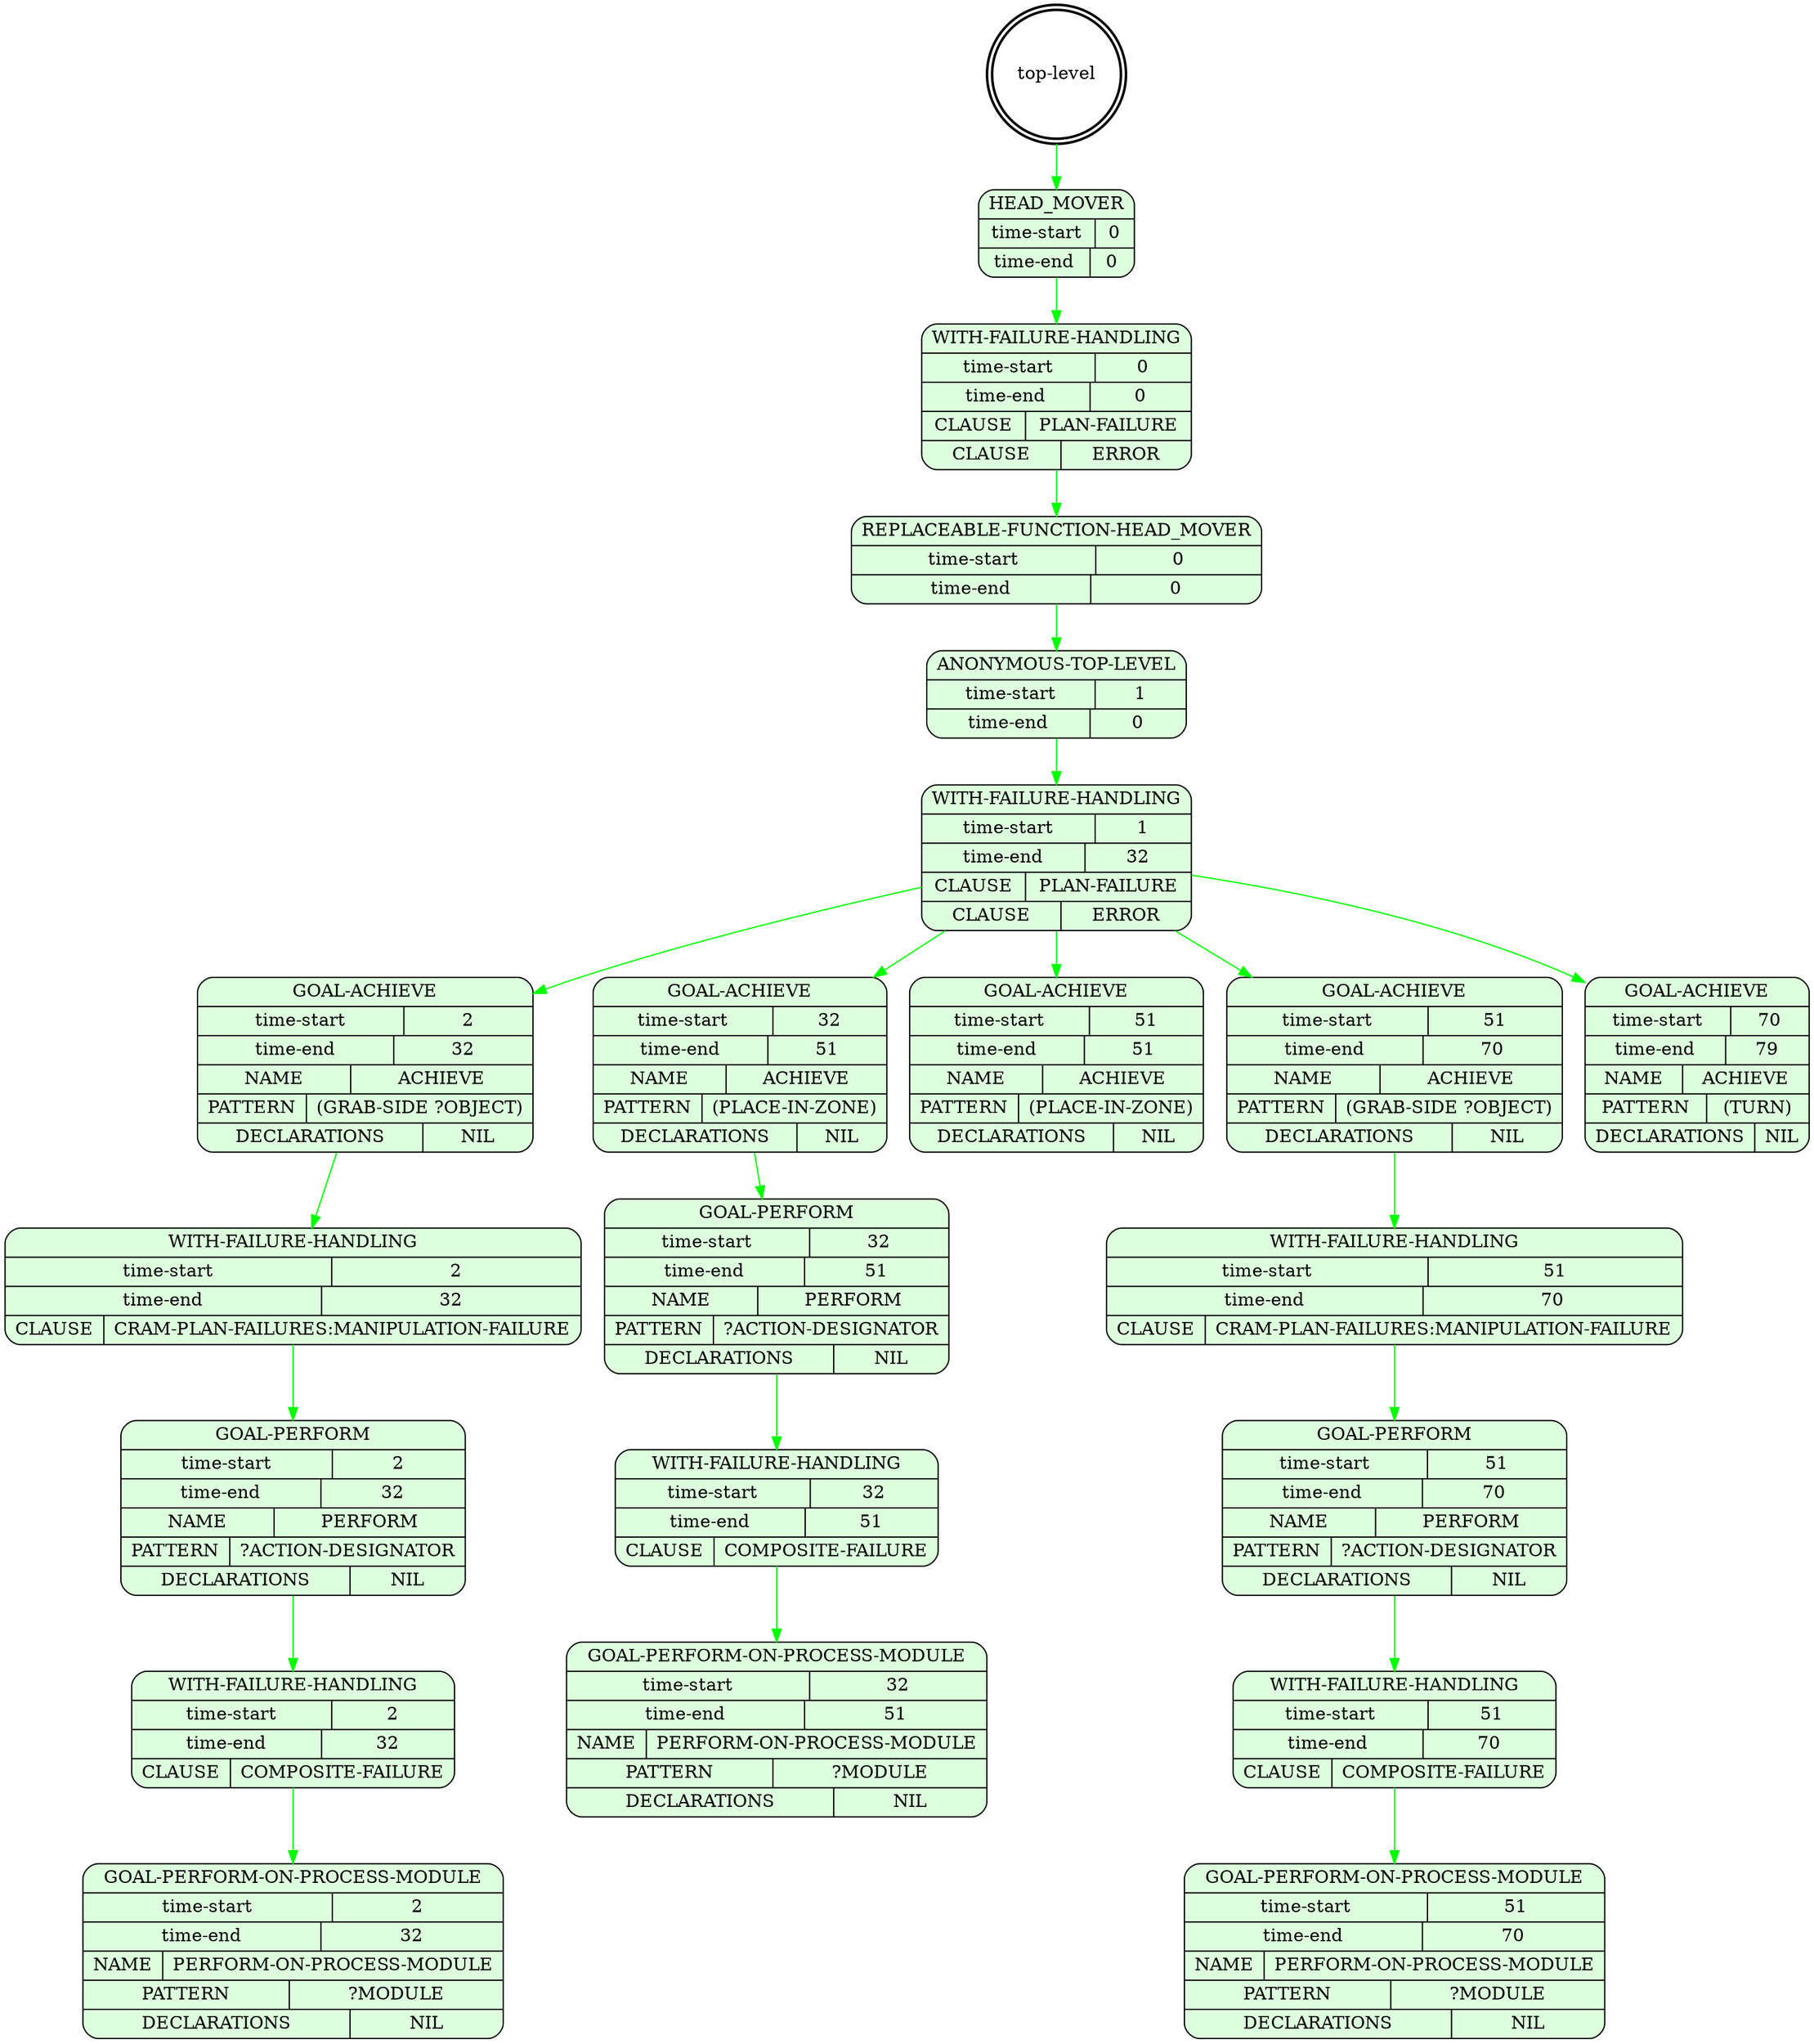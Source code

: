 digraph plangraph_tUqc7EN6ab1wsxVz {
  node_mrzSq3WhgX8b0GUa [shape=doublecircle, style=bold, label="top-level"];

  node_TRKEDksgGqQcIduV [shape=Mrecord, style=filled, fillcolor="#ddffdd", label="{HEAD_MOVER|{time-start | 0}|{time-end | 0}}"];
  edge [color="green", label=""];
  node_mrzSq3WhgX8b0GUa -> node_TRKEDksgGqQcIduV;

  node_aT69xXTlmj5gwIc9 [shape=Mrecord, style=filled, fillcolor="#ddffdd", label="{WITH-FAILURE-HANDLING|{time-start | 0}|{time-end | 0}|{CLAUSE | PLAN-FAILURE}|{CLAUSE | ERROR}}"];
  edge [color="green", label=""];
  node_TRKEDksgGqQcIduV -> node_aT69xXTlmj5gwIc9;

  node_lvD8ul818ao0cndl [shape=Mrecord, style=filled, fillcolor="#ddffdd", label="{REPLACEABLE-FUNCTION-HEAD_MOVER|{time-start | 0}|{time-end | 0}}"];
  edge [color="green", label=""];
  node_aT69xXTlmj5gwIc9 -> node_lvD8ul818ao0cndl;

  node_KTYE2SgvUC9NaoR3 [shape=Mrecord, style=filled, fillcolor="#ddffdd", label="{ANONYMOUS-TOP-LEVEL|{time-start | 1}|{time-end | 0}}"];
  edge [color="green", label=""];
  node_lvD8ul818ao0cndl -> node_KTYE2SgvUC9NaoR3;

  node_IWtJxCyz3FvZsnuy [shape=Mrecord, style=filled, fillcolor="#ddffdd", label="{WITH-FAILURE-HANDLING|{time-start | 1}|{time-end | 32}|{CLAUSE | PLAN-FAILURE}|{CLAUSE | ERROR}}"];
  edge [color="green", label=""];
  node_KTYE2SgvUC9NaoR3 -> node_IWtJxCyz3FvZsnuy;

  node_ZoIEMs5C2YxdGCsw [shape=Mrecord, style=filled, fillcolor="#ddffdd", label="{GOAL-ACHIEVE|{time-start | 2}|{time-end | 32}|{NAME | ACHIEVE}|{PATTERN | (GRAB-SIDE ?OBJECT)}|{DECLARATIONS | NIL}}"];
  edge [color="green", label=""];
  node_IWtJxCyz3FvZsnuy -> node_ZoIEMs5C2YxdGCsw;

  node_k8eiCFPpMCH0TelP [shape=Mrecord, style=filled, fillcolor="#ddffdd", label="{WITH-FAILURE-HANDLING|{time-start | 2}|{time-end | 32}|{CLAUSE | CRAM-PLAN-FAILURES:MANIPULATION-FAILURE}}"];
  edge [color="green", label=""];
  node_ZoIEMs5C2YxdGCsw -> node_k8eiCFPpMCH0TelP;

  node_v3USoBTdHLjA6eY7 [shape=Mrecord, style=filled, fillcolor="#ddffdd", label="{GOAL-PERFORM|{time-start | 2}|{time-end | 32}|{NAME | PERFORM}|{PATTERN | ?ACTION-DESIGNATOR}|{DECLARATIONS | NIL}}"];
  edge [color="green", label=""];
  node_k8eiCFPpMCH0TelP -> node_v3USoBTdHLjA6eY7;

  node_BnNnKeOUSkeqVx6V [shape=Mrecord, style=filled, fillcolor="#ddffdd", label="{WITH-FAILURE-HANDLING|{time-start | 2}|{time-end | 32}|{CLAUSE | COMPOSITE-FAILURE}}"];
  edge [color="green", label=""];
  node_v3USoBTdHLjA6eY7 -> node_BnNnKeOUSkeqVx6V;

  node_64QKGQhDIsdfMMEA [shape=Mrecord, style=filled, fillcolor="#ddffdd", label="{GOAL-PERFORM-ON-PROCESS-MODULE|{time-start | 2}|{time-end | 32}|{NAME | PERFORM-ON-PROCESS-MODULE}|{PATTERN | ?MODULE}|{DECLARATIONS | NIL}}"];
  edge [color="green", label=""];
  node_BnNnKeOUSkeqVx6V -> node_64QKGQhDIsdfMMEA;

  node_N0oJ5RchA3CgyJ54 [shape=Mrecord, style=filled, fillcolor="#ddffdd", label="{GOAL-ACHIEVE|{time-start | 32}|{time-end | 51}|{NAME | ACHIEVE}|{PATTERN | (PLACE-IN-ZONE)}|{DECLARATIONS | NIL}}"];
  edge [color="green", label=""];
  node_IWtJxCyz3FvZsnuy -> node_N0oJ5RchA3CgyJ54;

  node_HRGafgpRlav598Lr [shape=Mrecord, style=filled, fillcolor="#ddffdd", label="{GOAL-PERFORM|{time-start | 32}|{time-end | 51}|{NAME | PERFORM}|{PATTERN | ?ACTION-DESIGNATOR}|{DECLARATIONS | NIL}}"];
  edge [color="green", label=""];
  node_N0oJ5RchA3CgyJ54 -> node_HRGafgpRlav598Lr;

  node_cC34JyW6FrwHjOsW [shape=Mrecord, style=filled, fillcolor="#ddffdd", label="{WITH-FAILURE-HANDLING|{time-start | 32}|{time-end | 51}|{CLAUSE | COMPOSITE-FAILURE}}"];
  edge [color="green", label=""];
  node_HRGafgpRlav598Lr -> node_cC34JyW6FrwHjOsW;

  node_yOZntB2dfz0IEjd5 [shape=Mrecord, style=filled, fillcolor="#ddffdd", label="{GOAL-PERFORM-ON-PROCESS-MODULE|{time-start | 32}|{time-end | 51}|{NAME | PERFORM-ON-PROCESS-MODULE}|{PATTERN | ?MODULE}|{DECLARATIONS | NIL}}"];
  edge [color="green", label=""];
  node_cC34JyW6FrwHjOsW -> node_yOZntB2dfz0IEjd5;

  node_cmXLc2IDbpMmidbN [shape=Mrecord, style=filled, fillcolor="#ddffdd", label="{GOAL-ACHIEVE|{time-start | 51}|{time-end | 51}|{NAME | ACHIEVE}|{PATTERN | (PLACE-IN-ZONE)}|{DECLARATIONS | NIL}}"];
  edge [color="green", label=""];
  node_IWtJxCyz3FvZsnuy -> node_cmXLc2IDbpMmidbN;

  node_OvYyKda8fOWlMkFC [shape=Mrecord, style=filled, fillcolor="#ddffdd", label="{GOAL-ACHIEVE|{time-start | 51}|{time-end | 70}|{NAME | ACHIEVE}|{PATTERN | (GRAB-SIDE ?OBJECT)}|{DECLARATIONS | NIL}}"];
  edge [color="green", label=""];
  node_IWtJxCyz3FvZsnuy -> node_OvYyKda8fOWlMkFC;

  node_UnNwN6GKQJXU3rGg [shape=Mrecord, style=filled, fillcolor="#ddffdd", label="{WITH-FAILURE-HANDLING|{time-start | 51}|{time-end | 70}|{CLAUSE | CRAM-PLAN-FAILURES:MANIPULATION-FAILURE}}"];
  edge [color="green", label=""];
  node_OvYyKda8fOWlMkFC -> node_UnNwN6GKQJXU3rGg;

  node_oyFDgX9EJtz9HPBT [shape=Mrecord, style=filled, fillcolor="#ddffdd", label="{GOAL-PERFORM|{time-start | 51}|{time-end | 70}|{NAME | PERFORM}|{PATTERN | ?ACTION-DESIGNATOR}|{DECLARATIONS | NIL}}"];
  edge [color="green", label=""];
  node_UnNwN6GKQJXU3rGg -> node_oyFDgX9EJtz9HPBT;

  node_1FSk5hy86kWawAFB [shape=Mrecord, style=filled, fillcolor="#ddffdd", label="{WITH-FAILURE-HANDLING|{time-start | 51}|{time-end | 70}|{CLAUSE | COMPOSITE-FAILURE}}"];
  edge [color="green", label=""];
  node_oyFDgX9EJtz9HPBT -> node_1FSk5hy86kWawAFB;

  node_QFtaWLOTFFMgF0EQ [shape=Mrecord, style=filled, fillcolor="#ddffdd", label="{GOAL-PERFORM-ON-PROCESS-MODULE|{time-start | 51}|{time-end | 70}|{NAME | PERFORM-ON-PROCESS-MODULE}|{PATTERN | ?MODULE}|{DECLARATIONS | NIL}}"];
  edge [color="green", label=""];
  node_1FSk5hy86kWawAFB -> node_QFtaWLOTFFMgF0EQ;

  node_nCgd6szNp6LxpZTA [shape=Mrecord, style=filled, fillcolor="#ddffdd", label="{GOAL-ACHIEVE|{time-start | 70}|{time-end | 79}|{NAME | ACHIEVE}|{PATTERN | (TURN)}|{DECLARATIONS | NIL}}"];
  edge [color="green", label=""];
  node_IWtJxCyz3FvZsnuy -> node_nCgd6szNp6LxpZTA;
}
